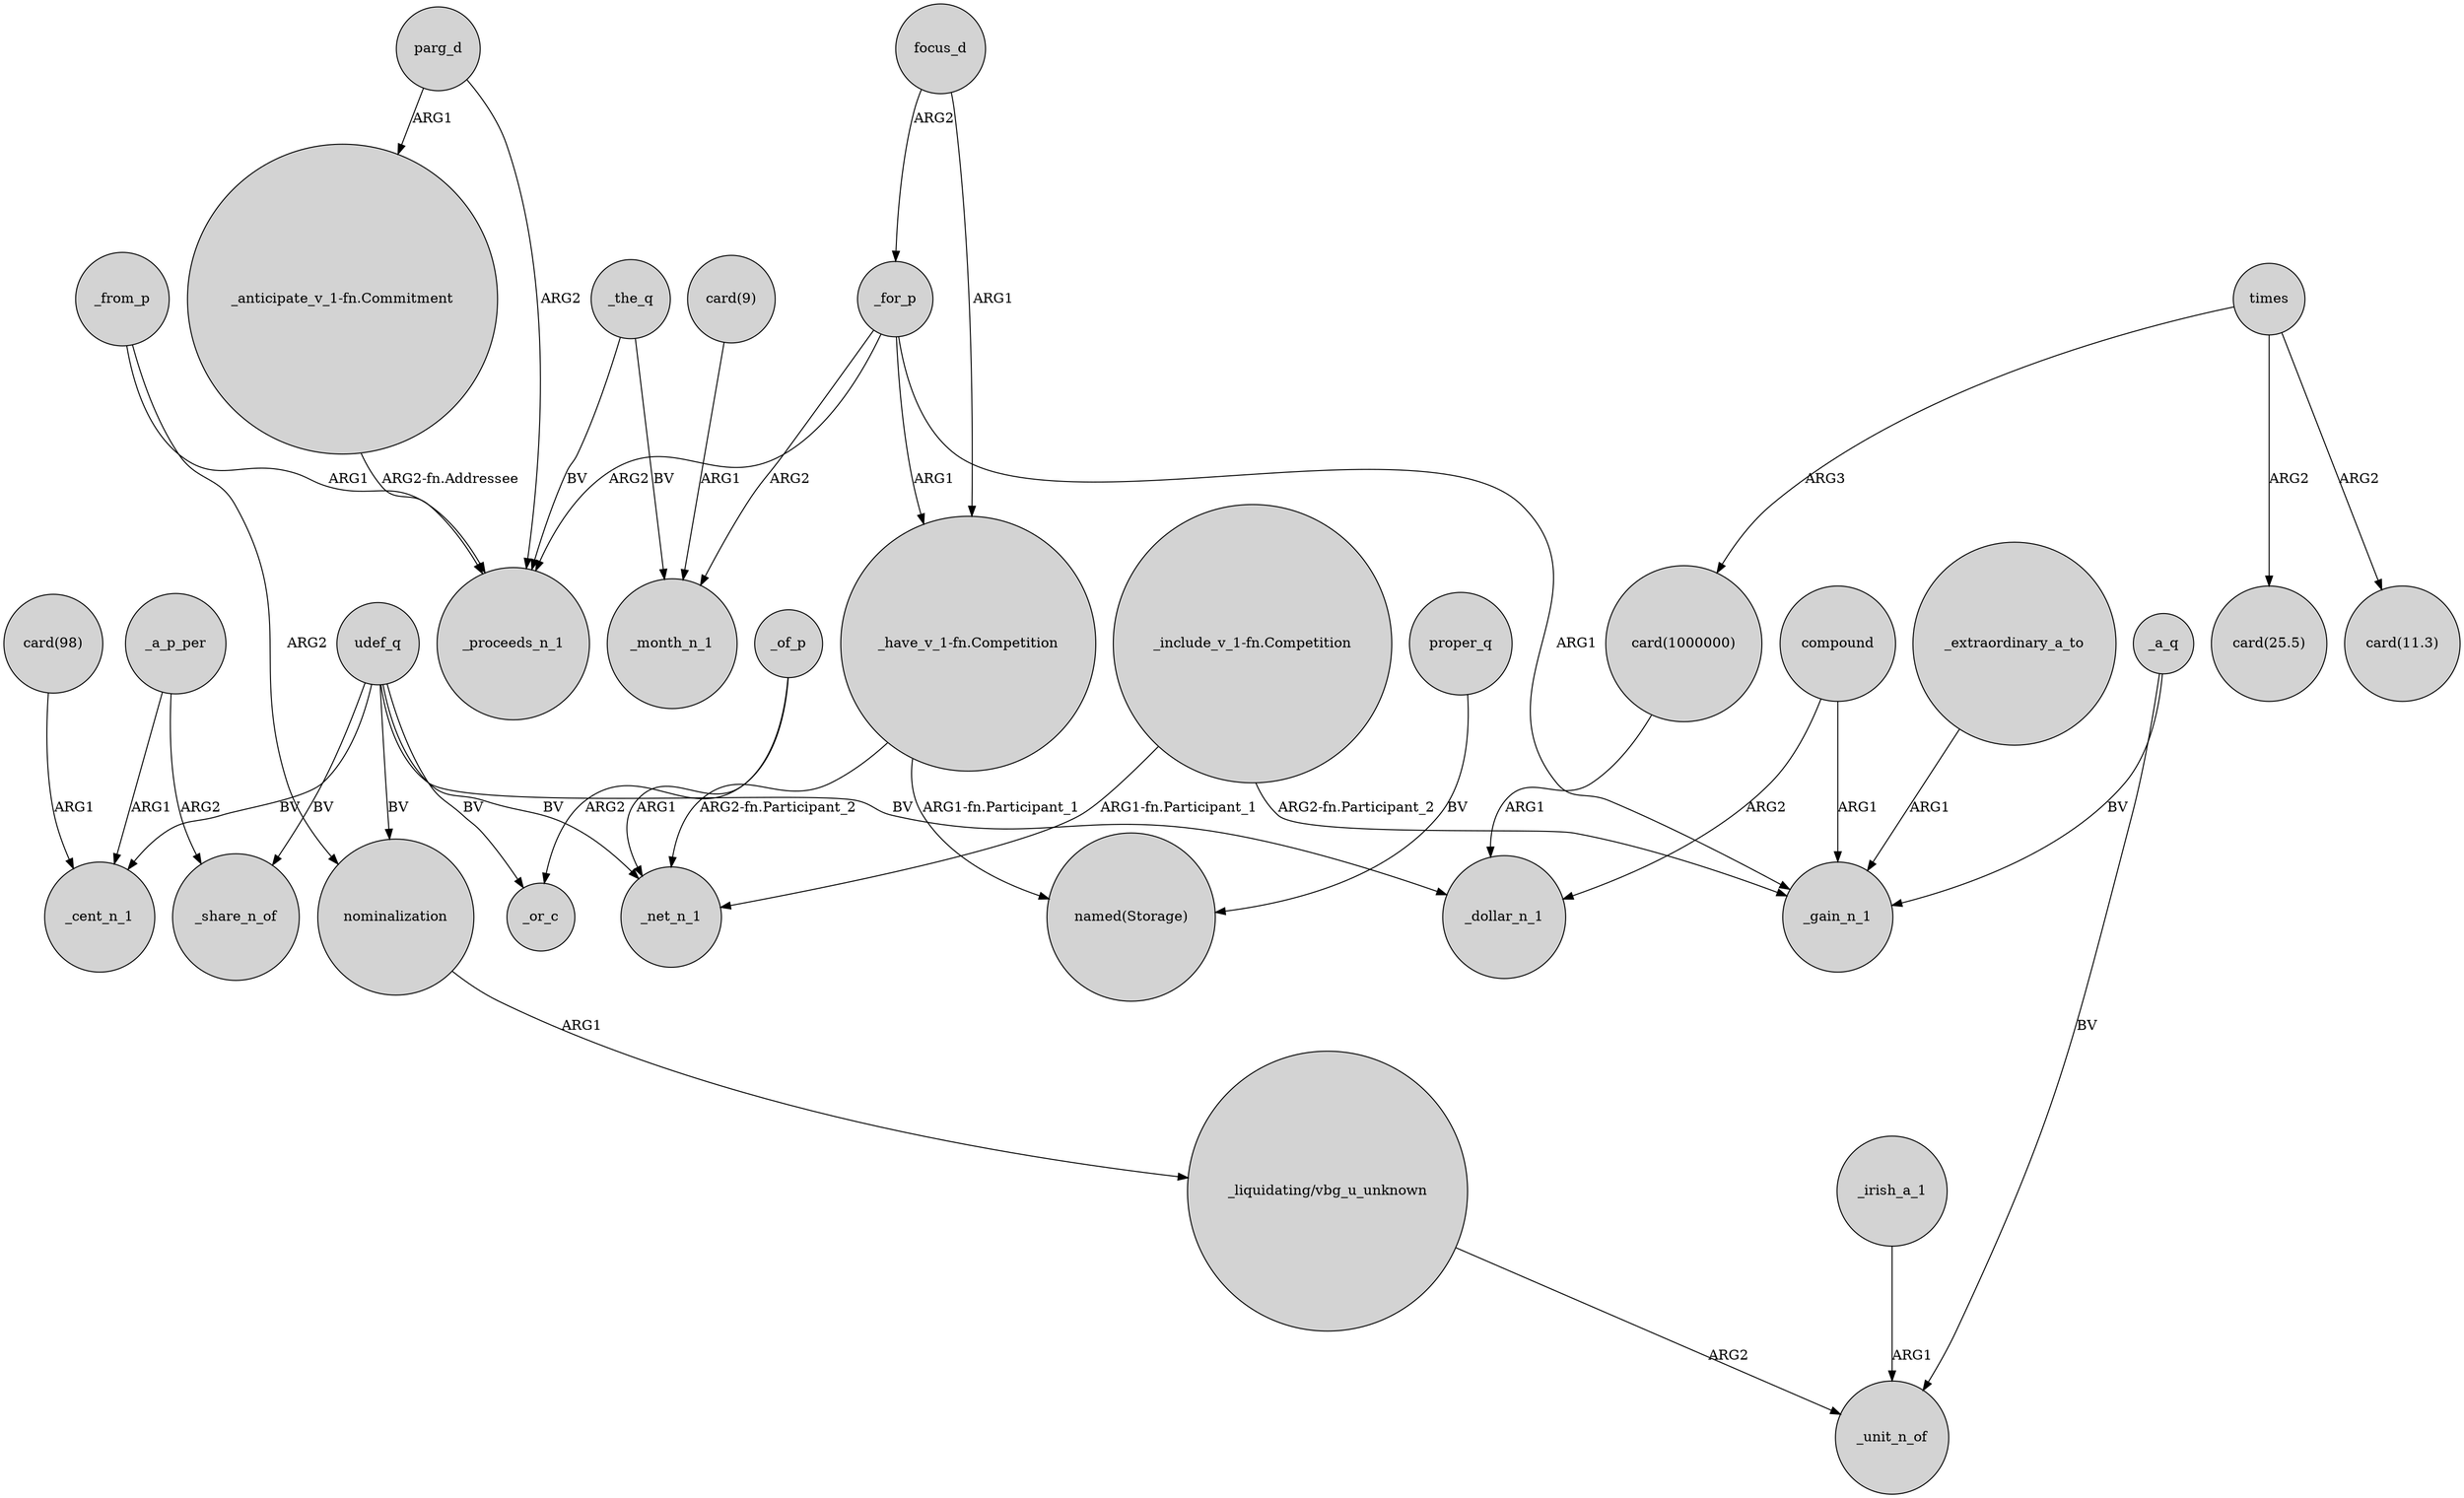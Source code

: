 digraph {
	node [shape=circle style=filled]
	_for_p -> _gain_n_1 [label=ARG1]
	_a_p_per -> _cent_n_1 [label=ARG1]
	"_anticipate_v_1-fn.Commitment" -> _proceeds_n_1 [label="ARG2-fn.Addressee"]
	_irish_a_1 -> _unit_n_of [label=ARG1]
	_the_q -> _month_n_1 [label=BV]
	udef_q -> nominalization [label=BV]
	times -> "card(1000000)" [label=ARG3]
	_for_p -> _proceeds_n_1 [label=ARG2]
	_from_p -> _proceeds_n_1 [label=ARG1]
	parg_d -> _proceeds_n_1 [label=ARG2]
	focus_d -> "_have_v_1-fn.Competition" [label=ARG1]
	compound -> _dollar_n_1 [label=ARG2]
	_the_q -> _proceeds_n_1 [label=BV]
	udef_q -> _cent_n_1 [label=BV]
	"_have_v_1-fn.Competition" -> _net_n_1 [label="ARG2-fn.Participant_2"]
	"_include_v_1-fn.Competition" -> _net_n_1 [label="ARG1-fn.Participant_1"]
	_from_p -> nominalization [label=ARG2]
	udef_q -> _or_c [label=BV]
	proper_q -> "named(Storage)" [label=BV]
	_a_p_per -> _share_n_of [label=ARG2]
	times -> "card(25.5)" [label=ARG2]
	udef_q -> _share_n_of [label=BV]
	udef_q -> _net_n_1 [label=BV]
	"_liquidating/vbg_u_unknown" -> _unit_n_of [label=ARG2]
	udef_q -> _dollar_n_1 [label=BV]
	_a_q -> _gain_n_1 [label=BV]
	"card(1000000)" -> _dollar_n_1 [label=ARG1]
	_of_p -> _net_n_1 [label=ARG1]
	"_include_v_1-fn.Competition" -> _gain_n_1 [label="ARG2-fn.Participant_2"]
	nominalization -> "_liquidating/vbg_u_unknown" [label=ARG1]
	_extraordinary_a_to -> _gain_n_1 [label=ARG1]
	"_have_v_1-fn.Competition" -> "named(Storage)" [label="ARG1-fn.Participant_1"]
	_for_p -> "_have_v_1-fn.Competition" [label=ARG1]
	compound -> _gain_n_1 [label=ARG1]
	_of_p -> _or_c [label=ARG2]
	"card(9)" -> _month_n_1 [label=ARG1]
	focus_d -> _for_p [label=ARG2]
	_a_q -> _unit_n_of [label=BV]
	_for_p -> _month_n_1 [label=ARG2]
	times -> "card(11.3)" [label=ARG2]
	"card(98)" -> _cent_n_1 [label=ARG1]
	parg_d -> "_anticipate_v_1-fn.Commitment" [label=ARG1]
}
